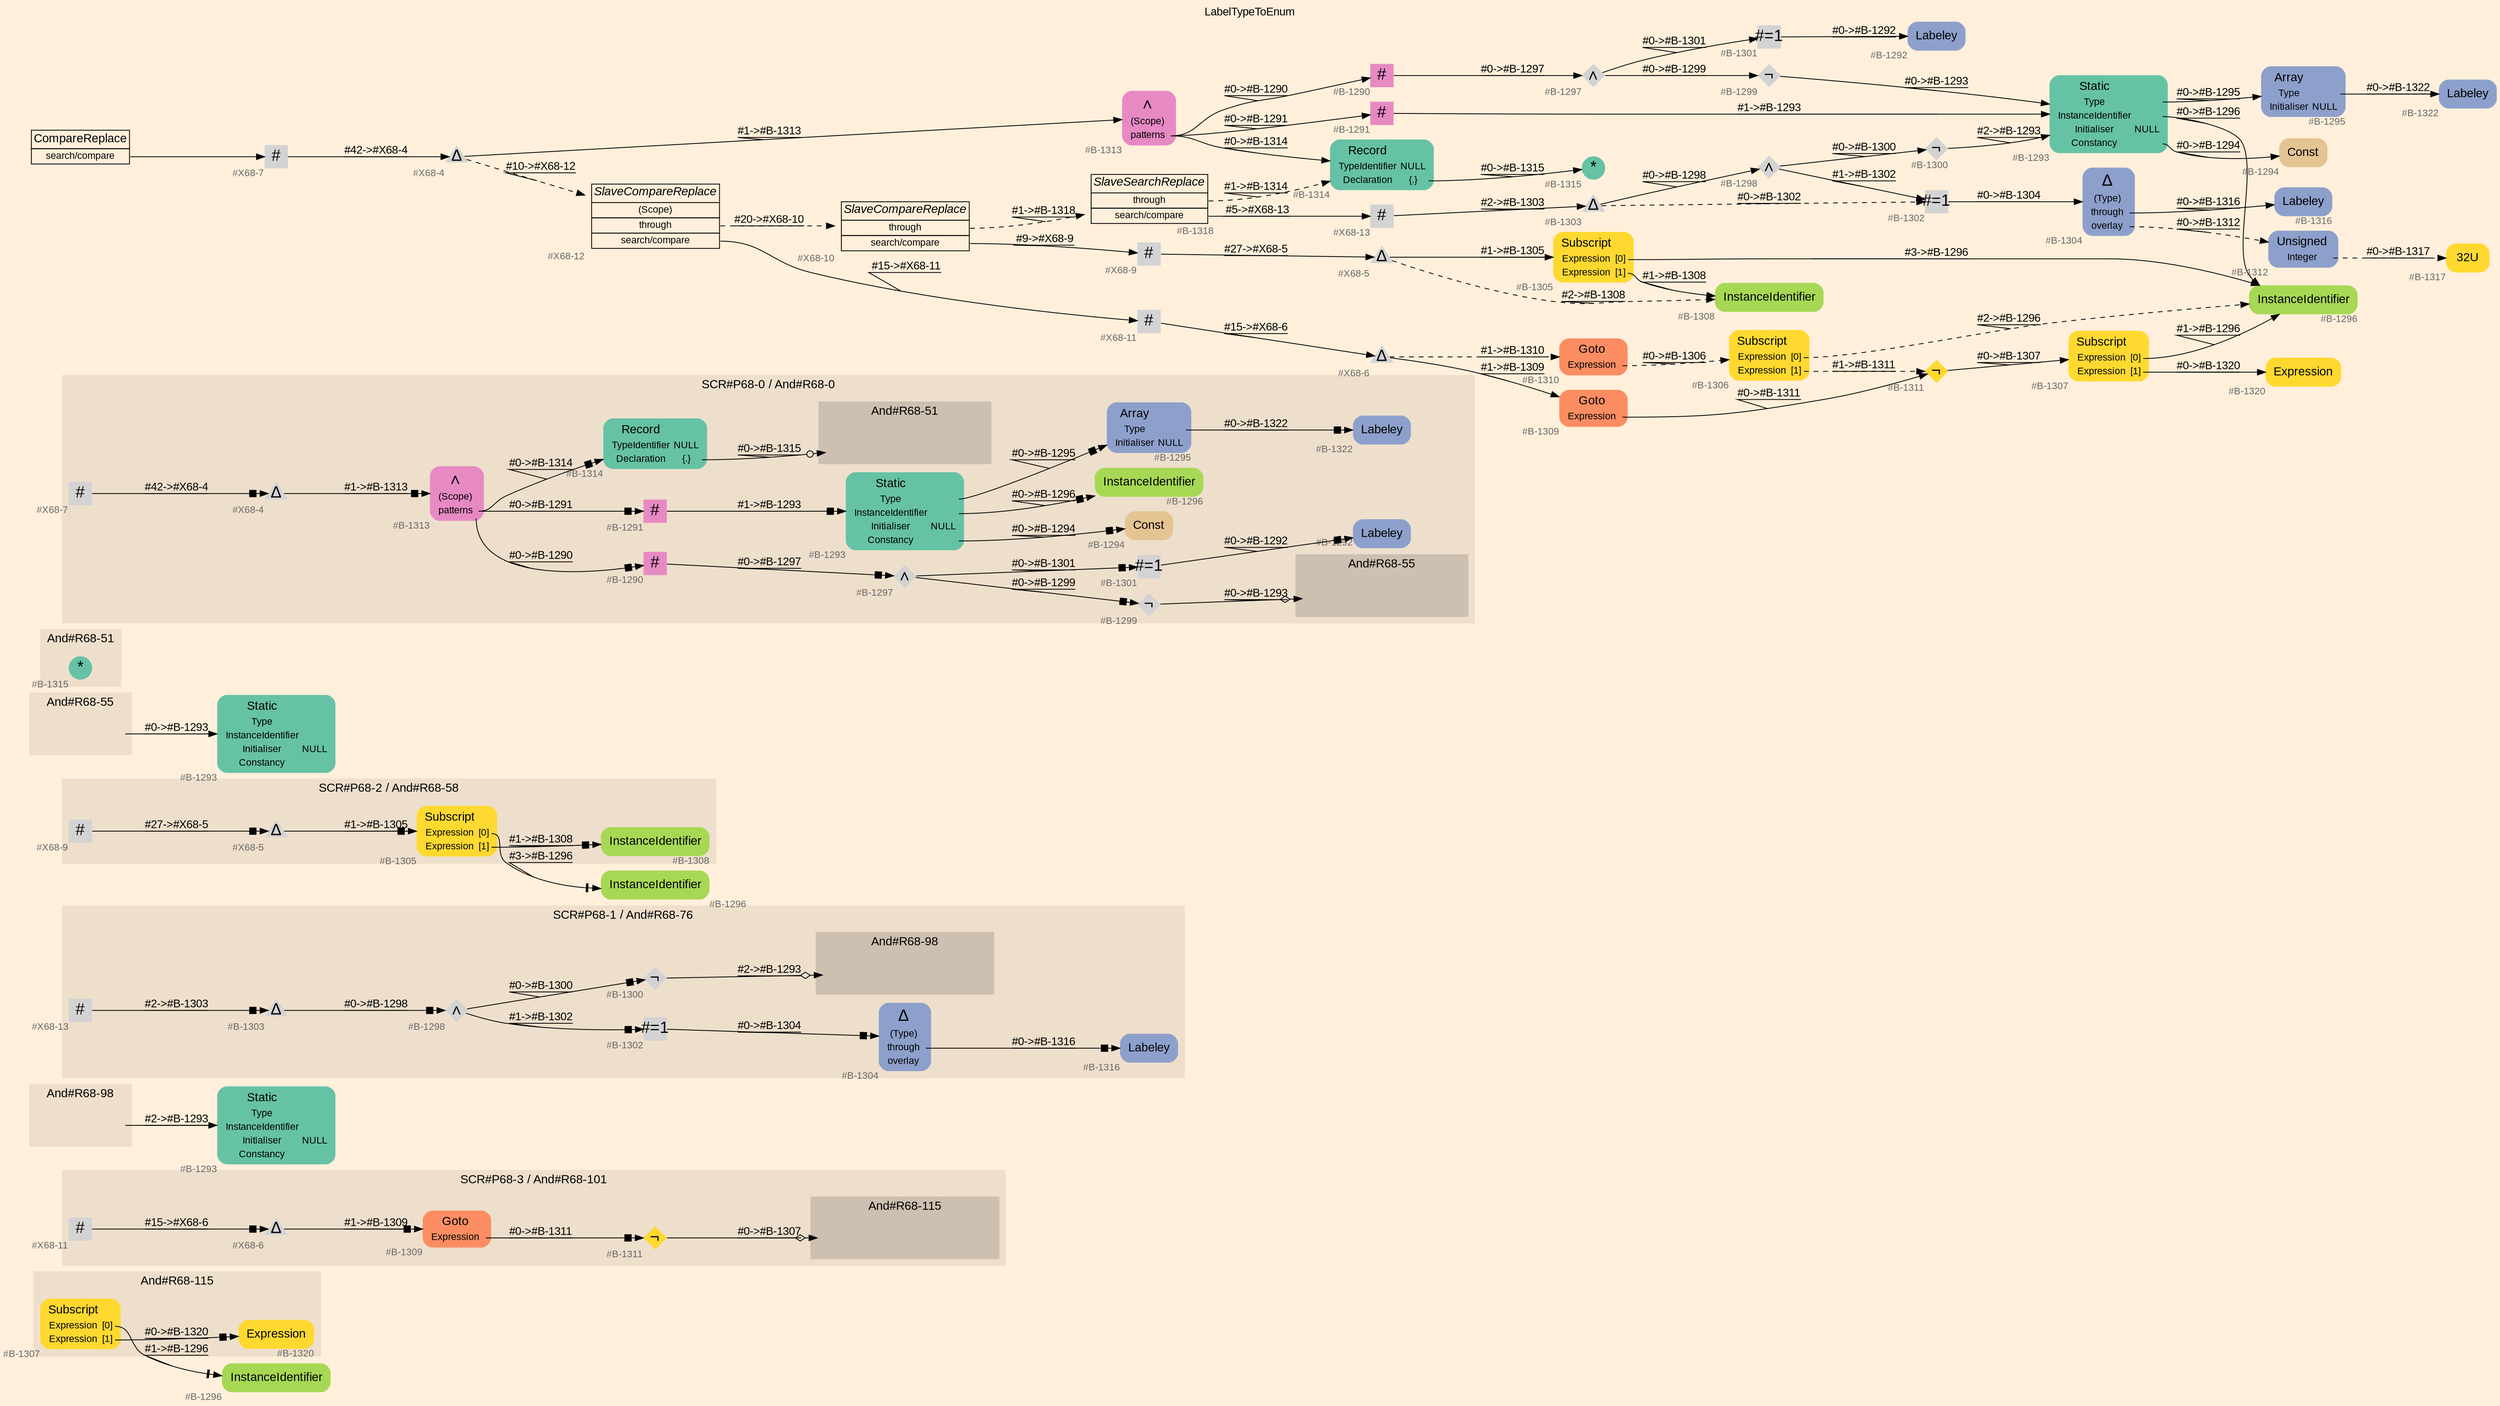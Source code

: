 digraph "LabelTypeToEnum" {
label = "LabelTypeToEnum"
labelloc = t
graph [
    rankdir = "LR"
    ranksep = 0.3
    bgcolor = antiquewhite1
    color = black
    fontcolor = black
    fontname = "Arial"
];
node [
    fontname = "Arial"
];
edge [
    fontname = "Arial"
];

// -------------------- figure And#R68-115 --------------------
// -------- region And#R68-115 ----------
subgraph "clusterAnd#R68-115" {
    label = "And#R68-115"
    style = "filled"
    color = antiquewhite2
    fontsize = "15"
    // -------- block And#R68-115/#B-1320 ----------
    "And#R68-115/#B-1320" [
        fillcolor = "/set28/6"
        xlabel = "#B-1320"
        fontsize = "12"
        fontcolor = grey40
        shape = "plaintext"
        label = <<TABLE BORDER="0" CELLBORDER="0" CELLSPACING="0">
         <TR><TD><FONT COLOR="black" POINT-SIZE="15">Expression</FONT></TD></TR>
        </TABLE>>
        style = "rounded,filled"
    ];
    
    // -------- block And#R68-115/#B-1307 ----------
    "And#R68-115/#B-1307" [
        fillcolor = "/set28/6"
        xlabel = "#B-1307"
        fontsize = "12"
        fontcolor = grey40
        shape = "plaintext"
        label = <<TABLE BORDER="0" CELLBORDER="0" CELLSPACING="0">
         <TR><TD><FONT COLOR="black" POINT-SIZE="15">Subscript</FONT></TD></TR>
         <TR><TD><FONT COLOR="black" POINT-SIZE="12">Expression</FONT></TD><TD PORT="port0"><FONT COLOR="black" POINT-SIZE="12">[0]</FONT></TD></TR>
         <TR><TD><FONT COLOR="black" POINT-SIZE="12">Expression</FONT></TD><TD PORT="port1"><FONT COLOR="black" POINT-SIZE="12">[1]</FONT></TD></TR>
        </TABLE>>
        style = "rounded,filled"
    ];
    
}

// -------- block And#R68-115/#B-1296 ----------
"And#R68-115/#B-1296" [
    fillcolor = "/set28/5"
    xlabel = "#B-1296"
    fontsize = "12"
    fontcolor = grey40
    shape = "plaintext"
    label = <<TABLE BORDER="0" CELLBORDER="0" CELLSPACING="0">
     <TR><TD><FONT COLOR="black" POINT-SIZE="15">InstanceIdentifier</FONT></TD></TR>
    </TABLE>>
    style = "rounded,filled"
];

"And#R68-115/#B-1307":port0 -> "And#R68-115/#B-1296" [
    arrowhead="normalnonetee"
    label = "#1-&gt;#B-1296"
    decorate = true
    color = black
    fontcolor = black
];

"And#R68-115/#B-1307":port1 -> "And#R68-115/#B-1320" [
    arrowhead="normalnonebox"
    label = "#0-&gt;#B-1320"
    decorate = true
    color = black
    fontcolor = black
];


// -------------------- figure And#R68-101 --------------------
// -------- region And#R68-101 ----------
subgraph "clusterAnd#R68-101" {
    label = "SCR#P68-3 / And#R68-101"
    style = "filled"
    color = antiquewhite2
    fontsize = "15"
    // -------- block And#R68-101/#B-1311 ----------
    "And#R68-101/#B-1311" [
        fillcolor = "/set28/6"
        xlabel = "#B-1311"
        fontsize = "12"
        fontcolor = grey40
        shape = "diamond"
        label = <<FONT COLOR="black" POINT-SIZE="20">¬</FONT>>
        style = "filled"
        penwidth = 0.0
        fixedsize = true
        width = 0.4
        height = 0.4
    ];
    
    // -------- block And#R68-101/#B-1309 ----------
    "And#R68-101/#B-1309" [
        fillcolor = "/set28/2"
        xlabel = "#B-1309"
        fontsize = "12"
        fontcolor = grey40
        shape = "plaintext"
        label = <<TABLE BORDER="0" CELLBORDER="0" CELLSPACING="0">
         <TR><TD><FONT COLOR="black" POINT-SIZE="15">Goto</FONT></TD></TR>
         <TR><TD><FONT COLOR="black" POINT-SIZE="12">Expression</FONT></TD><TD PORT="port0"></TD></TR>
        </TABLE>>
        style = "rounded,filled"
    ];
    
    // -------- block And#R68-101/#X68-6 ----------
    "And#R68-101/#X68-6" [
        xlabel = "#X68-6"
        fontsize = "12"
        fontcolor = grey40
        shape = "triangle"
        label = <<FONT COLOR="black" POINT-SIZE="20">Δ</FONT>>
        style = "filled"
        penwidth = 0.0
        fixedsize = true
        width = 0.4
        height = 0.4
    ];
    
    // -------- block And#R68-101/#X68-11 ----------
    "And#R68-101/#X68-11" [
        xlabel = "#X68-11"
        fontsize = "12"
        fontcolor = grey40
        shape = "square"
        label = <<FONT COLOR="black" POINT-SIZE="20">#</FONT>>
        style = "filled"
        penwidth = 0.0
        fixedsize = true
        width = 0.4
        height = 0.4
    ];
    
    // -------- region And#R68-101/And#R68-115 ----------
    subgraph "clusterAnd#R68-101/And#R68-115" {
        label = "And#R68-115"
        style = "filled"
        color = antiquewhite3
        fontsize = "15"
        // -------- block And#R68-101/And#R68-115/#B-1307 ----------
        "And#R68-101/And#R68-115/#B-1307" [
            fillcolor = "/set28/6"
            xlabel = "#B-1307"
            fontsize = "12"
            fontcolor = grey40
            shape = "none"
            style = "invisible"
        ];
        
    }
    
}

"And#R68-101/#B-1311" -> "And#R68-101/And#R68-115/#B-1307" [
    arrowhead="normalnoneodiamond"
    label = "#0-&gt;#B-1307"
    decorate = true
    color = black
    fontcolor = black
];

"And#R68-101/#B-1309":port0 -> "And#R68-101/#B-1311" [
    arrowhead="normalnonebox"
    label = "#0-&gt;#B-1311"
    decorate = true
    color = black
    fontcolor = black
];

"And#R68-101/#X68-6" -> "And#R68-101/#B-1309" [
    arrowhead="normalnonebox"
    label = "#1-&gt;#B-1309"
    decorate = true
    color = black
    fontcolor = black
];

"And#R68-101/#X68-11" -> "And#R68-101/#X68-6" [
    arrowhead="normalnonebox"
    label = "#15-&gt;#X68-6"
    decorate = true
    color = black
    fontcolor = black
];


// -------------------- figure And#R68-98 --------------------
// -------- region And#R68-98 ----------
subgraph "clusterAnd#R68-98" {
    label = "And#R68-98"
    style = "filled"
    color = antiquewhite2
    fontsize = "15"
    // -------- block And#R68-98/IRIP ----------
    "And#R68-98/IRIP" [
        fontsize = "12"
        fontcolor = grey40
        shape = "none"
        style = "invisible"
    ];
    
}

// -------- block And#R68-98/#B-1293 ----------
"And#R68-98/#B-1293" [
    fillcolor = "/set28/1"
    xlabel = "#B-1293"
    fontsize = "12"
    fontcolor = grey40
    shape = "plaintext"
    label = <<TABLE BORDER="0" CELLBORDER="0" CELLSPACING="0">
     <TR><TD><FONT COLOR="black" POINT-SIZE="15">Static</FONT></TD></TR>
     <TR><TD><FONT COLOR="black" POINT-SIZE="12">Type</FONT></TD><TD PORT="port0"></TD></TR>
     <TR><TD><FONT COLOR="black" POINT-SIZE="12">InstanceIdentifier</FONT></TD><TD PORT="port1"></TD></TR>
     <TR><TD><FONT COLOR="black" POINT-SIZE="12">Initialiser</FONT></TD><TD PORT="port2"><FONT COLOR="black" POINT-SIZE="12">NULL</FONT></TD></TR>
     <TR><TD><FONT COLOR="black" POINT-SIZE="12">Constancy</FONT></TD><TD PORT="port3"></TD></TR>
    </TABLE>>
    style = "rounded,filled"
];

"And#R68-98/IRIP" -> "And#R68-98/#B-1293" [
    label = "#2-&gt;#B-1293"
    decorate = true
    color = black
    fontcolor = black
];


// -------------------- figure And#R68-76 --------------------
// -------- region And#R68-76 ----------
subgraph "clusterAnd#R68-76" {
    label = "SCR#P68-1 / And#R68-76"
    style = "filled"
    color = antiquewhite2
    fontsize = "15"
    // -------- block And#R68-76/#B-1302 ----------
    "And#R68-76/#B-1302" [
        xlabel = "#B-1302"
        fontsize = "12"
        fontcolor = grey40
        shape = "square"
        label = <<FONT COLOR="black" POINT-SIZE="20">#=1</FONT>>
        style = "filled"
        penwidth = 0.0
        fixedsize = true
        width = 0.4
        height = 0.4
    ];
    
    // -------- block And#R68-76/#B-1300 ----------
    "And#R68-76/#B-1300" [
        xlabel = "#B-1300"
        fontsize = "12"
        fontcolor = grey40
        shape = "diamond"
        label = <<FONT COLOR="black" POINT-SIZE="20">¬</FONT>>
        style = "filled"
        penwidth = 0.0
        fixedsize = true
        width = 0.4
        height = 0.4
    ];
    
    // -------- block And#R68-76/#B-1298 ----------
    "And#R68-76/#B-1298" [
        xlabel = "#B-1298"
        fontsize = "12"
        fontcolor = grey40
        shape = "diamond"
        label = <<FONT COLOR="black" POINT-SIZE="20">∧</FONT>>
        style = "filled"
        penwidth = 0.0
        fixedsize = true
        width = 0.4
        height = 0.4
    ];
    
    // -------- block And#R68-76/#B-1303 ----------
    "And#R68-76/#B-1303" [
        xlabel = "#B-1303"
        fontsize = "12"
        fontcolor = grey40
        shape = "triangle"
        label = <<FONT COLOR="black" POINT-SIZE="20">Δ</FONT>>
        style = "filled"
        penwidth = 0.0
        fixedsize = true
        width = 0.4
        height = 0.4
    ];
    
    // -------- block And#R68-76/#B-1304 ----------
    "And#R68-76/#B-1304" [
        fillcolor = "/set28/3"
        xlabel = "#B-1304"
        fontsize = "12"
        fontcolor = grey40
        shape = "plaintext"
        label = <<TABLE BORDER="0" CELLBORDER="0" CELLSPACING="0">
         <TR><TD><FONT COLOR="black" POINT-SIZE="20">Δ</FONT></TD></TR>
         <TR><TD><FONT COLOR="black" POINT-SIZE="12">(Type)</FONT></TD><TD PORT="port0"></TD></TR>
         <TR><TD><FONT COLOR="black" POINT-SIZE="12">through</FONT></TD><TD PORT="port1"></TD></TR>
         <TR><TD><FONT COLOR="black" POINT-SIZE="12">overlay</FONT></TD><TD PORT="port2"></TD></TR>
        </TABLE>>
        style = "rounded,filled"
    ];
    
    // -------- block And#R68-76/#B-1316 ----------
    "And#R68-76/#B-1316" [
        fillcolor = "/set28/3"
        xlabel = "#B-1316"
        fontsize = "12"
        fontcolor = grey40
        shape = "plaintext"
        label = <<TABLE BORDER="0" CELLBORDER="0" CELLSPACING="0">
         <TR><TD><FONT COLOR="black" POINT-SIZE="15">Labeley</FONT></TD></TR>
        </TABLE>>
        style = "rounded,filled"
    ];
    
    // -------- block And#R68-76/#X68-13 ----------
    "And#R68-76/#X68-13" [
        xlabel = "#X68-13"
        fontsize = "12"
        fontcolor = grey40
        shape = "square"
        label = <<FONT COLOR="black" POINT-SIZE="20">#</FONT>>
        style = "filled"
        penwidth = 0.0
        fixedsize = true
        width = 0.4
        height = 0.4
    ];
    
    // -------- region And#R68-76/And#R68-98 ----------
    subgraph "clusterAnd#R68-76/And#R68-98" {
        label = "And#R68-98"
        style = "filled"
        color = antiquewhite3
        fontsize = "15"
        // -------- block And#R68-76/And#R68-98/#B-1293 ----------
        "And#R68-76/And#R68-98/#B-1293" [
            fillcolor = "/set28/1"
            xlabel = "#B-1293"
            fontsize = "12"
            fontcolor = grey40
            shape = "none"
            style = "invisible"
        ];
        
    }
    
}

"And#R68-76/#B-1302" -> "And#R68-76/#B-1304" [
    arrowhead="normalnonebox"
    label = "#0-&gt;#B-1304"
    decorate = true
    color = black
    fontcolor = black
];

"And#R68-76/#B-1300" -> "And#R68-76/And#R68-98/#B-1293" [
    arrowhead="normalnoneodiamond"
    label = "#2-&gt;#B-1293"
    decorate = true
    color = black
    fontcolor = black
];

"And#R68-76/#B-1298" -> "And#R68-76/#B-1302" [
    arrowhead="normalnonebox"
    label = "#1-&gt;#B-1302"
    decorate = true
    color = black
    fontcolor = black
];

"And#R68-76/#B-1298" -> "And#R68-76/#B-1300" [
    arrowhead="normalnonebox"
    label = "#0-&gt;#B-1300"
    decorate = true
    color = black
    fontcolor = black
];

"And#R68-76/#B-1303" -> "And#R68-76/#B-1298" [
    arrowhead="normalnonebox"
    label = "#0-&gt;#B-1298"
    decorate = true
    color = black
    fontcolor = black
];

"And#R68-76/#B-1304":port1 -> "And#R68-76/#B-1316" [
    arrowhead="normalnonebox"
    label = "#0-&gt;#B-1316"
    decorate = true
    color = black
    fontcolor = black
];

"And#R68-76/#X68-13" -> "And#R68-76/#B-1303" [
    arrowhead="normalnonebox"
    label = "#2-&gt;#B-1303"
    decorate = true
    color = black
    fontcolor = black
];


// -------------------- figure And#R68-58 --------------------
// -------- region And#R68-58 ----------
subgraph "clusterAnd#R68-58" {
    label = "SCR#P68-2 / And#R68-58"
    style = "filled"
    color = antiquewhite2
    fontsize = "15"
    // -------- block And#R68-58/#B-1308 ----------
    "And#R68-58/#B-1308" [
        fillcolor = "/set28/5"
        xlabel = "#B-1308"
        fontsize = "12"
        fontcolor = grey40
        shape = "plaintext"
        label = <<TABLE BORDER="0" CELLBORDER="0" CELLSPACING="0">
         <TR><TD><FONT COLOR="black" POINT-SIZE="15">InstanceIdentifier</FONT></TD></TR>
        </TABLE>>
        style = "rounded,filled"
    ];
    
    // -------- block And#R68-58/#B-1305 ----------
    "And#R68-58/#B-1305" [
        fillcolor = "/set28/6"
        xlabel = "#B-1305"
        fontsize = "12"
        fontcolor = grey40
        shape = "plaintext"
        label = <<TABLE BORDER="0" CELLBORDER="0" CELLSPACING="0">
         <TR><TD><FONT COLOR="black" POINT-SIZE="15">Subscript</FONT></TD></TR>
         <TR><TD><FONT COLOR="black" POINT-SIZE="12">Expression</FONT></TD><TD PORT="port0"><FONT COLOR="black" POINT-SIZE="12">[0]</FONT></TD></TR>
         <TR><TD><FONT COLOR="black" POINT-SIZE="12">Expression</FONT></TD><TD PORT="port1"><FONT COLOR="black" POINT-SIZE="12">[1]</FONT></TD></TR>
        </TABLE>>
        style = "rounded,filled"
    ];
    
    // -------- block And#R68-58/#X68-5 ----------
    "And#R68-58/#X68-5" [
        xlabel = "#X68-5"
        fontsize = "12"
        fontcolor = grey40
        shape = "triangle"
        label = <<FONT COLOR="black" POINT-SIZE="20">Δ</FONT>>
        style = "filled"
        penwidth = 0.0
        fixedsize = true
        width = 0.4
        height = 0.4
    ];
    
    // -------- block And#R68-58/#X68-9 ----------
    "And#R68-58/#X68-9" [
        xlabel = "#X68-9"
        fontsize = "12"
        fontcolor = grey40
        shape = "square"
        label = <<FONT COLOR="black" POINT-SIZE="20">#</FONT>>
        style = "filled"
        penwidth = 0.0
        fixedsize = true
        width = 0.4
        height = 0.4
    ];
    
}

// -------- block And#R68-58/#B-1296 ----------
"And#R68-58/#B-1296" [
    fillcolor = "/set28/5"
    xlabel = "#B-1296"
    fontsize = "12"
    fontcolor = grey40
    shape = "plaintext"
    label = <<TABLE BORDER="0" CELLBORDER="0" CELLSPACING="0">
     <TR><TD><FONT COLOR="black" POINT-SIZE="15">InstanceIdentifier</FONT></TD></TR>
    </TABLE>>
    style = "rounded,filled"
];

"And#R68-58/#B-1305":port0 -> "And#R68-58/#B-1296" [
    arrowhead="normalnonetee"
    label = "#3-&gt;#B-1296"
    decorate = true
    color = black
    fontcolor = black
];

"And#R68-58/#B-1305":port1 -> "And#R68-58/#B-1308" [
    arrowhead="normalnonebox"
    label = "#1-&gt;#B-1308"
    decorate = true
    color = black
    fontcolor = black
];

"And#R68-58/#X68-5" -> "And#R68-58/#B-1305" [
    arrowhead="normalnonebox"
    label = "#1-&gt;#B-1305"
    decorate = true
    color = black
    fontcolor = black
];

"And#R68-58/#X68-9" -> "And#R68-58/#X68-5" [
    arrowhead="normalnonebox"
    label = "#27-&gt;#X68-5"
    decorate = true
    color = black
    fontcolor = black
];


// -------------------- figure And#R68-55 --------------------
// -------- region And#R68-55 ----------
subgraph "clusterAnd#R68-55" {
    label = "And#R68-55"
    style = "filled"
    color = antiquewhite2
    fontsize = "15"
    // -------- block And#R68-55/IRIP ----------
    "And#R68-55/IRIP" [
        fontsize = "12"
        fontcolor = grey40
        shape = "none"
        style = "invisible"
    ];
    
}

// -------- block And#R68-55/#B-1293 ----------
"And#R68-55/#B-1293" [
    fillcolor = "/set28/1"
    xlabel = "#B-1293"
    fontsize = "12"
    fontcolor = grey40
    shape = "plaintext"
    label = <<TABLE BORDER="0" CELLBORDER="0" CELLSPACING="0">
     <TR><TD><FONT COLOR="black" POINT-SIZE="15">Static</FONT></TD></TR>
     <TR><TD><FONT COLOR="black" POINT-SIZE="12">Type</FONT></TD><TD PORT="port0"></TD></TR>
     <TR><TD><FONT COLOR="black" POINT-SIZE="12">InstanceIdentifier</FONT></TD><TD PORT="port1"></TD></TR>
     <TR><TD><FONT COLOR="black" POINT-SIZE="12">Initialiser</FONT></TD><TD PORT="port2"><FONT COLOR="black" POINT-SIZE="12">NULL</FONT></TD></TR>
     <TR><TD><FONT COLOR="black" POINT-SIZE="12">Constancy</FONT></TD><TD PORT="port3"></TD></TR>
    </TABLE>>
    style = "rounded,filled"
];

"And#R68-55/IRIP" -> "And#R68-55/#B-1293" [
    label = "#0-&gt;#B-1293"
    decorate = true
    color = black
    fontcolor = black
];


// -------------------- figure And#R68-51 --------------------
// -------- region And#R68-51 ----------
subgraph "clusterAnd#R68-51" {
    label = "And#R68-51"
    style = "filled"
    color = antiquewhite2
    fontsize = "15"
    // -------- block And#R68-51/#B-1315 ----------
    "And#R68-51/#B-1315" [
        fillcolor = "/set28/1"
        xlabel = "#B-1315"
        fontsize = "12"
        fontcolor = grey40
        shape = "circle"
        label = <<FONT COLOR="black" POINT-SIZE="20">*</FONT>>
        style = "filled"
        penwidth = 0.0
        fixedsize = true
        width = 0.4
        height = 0.4
    ];
    
}


// -------------------- figure And#R68-0 --------------------
// -------- region And#R68-0 ----------
subgraph "clusterAnd#R68-0" {
    label = "SCR#P68-0 / And#R68-0"
    style = "filled"
    color = antiquewhite2
    fontsize = "15"
    // -------- block And#R68-0/#B-1296 ----------
    "And#R68-0/#B-1296" [
        fillcolor = "/set28/5"
        xlabel = "#B-1296"
        fontsize = "12"
        fontcolor = grey40
        shape = "plaintext"
        label = <<TABLE BORDER="0" CELLBORDER="0" CELLSPACING="0">
         <TR><TD><FONT COLOR="black" POINT-SIZE="15">InstanceIdentifier</FONT></TD></TR>
        </TABLE>>
        style = "rounded,filled"
    ];
    
    // -------- block And#R68-0/#B-1301 ----------
    "And#R68-0/#B-1301" [
        xlabel = "#B-1301"
        fontsize = "12"
        fontcolor = grey40
        shape = "square"
        label = <<FONT COLOR="black" POINT-SIZE="20">#=1</FONT>>
        style = "filled"
        penwidth = 0.0
        fixedsize = true
        width = 0.4
        height = 0.4
    ];
    
    // -------- block And#R68-0/#B-1299 ----------
    "And#R68-0/#B-1299" [
        xlabel = "#B-1299"
        fontsize = "12"
        fontcolor = grey40
        shape = "diamond"
        label = <<FONT COLOR="black" POINT-SIZE="20">¬</FONT>>
        style = "filled"
        penwidth = 0.0
        fixedsize = true
        width = 0.4
        height = 0.4
    ];
    
    // -------- block And#R68-0/#B-1295 ----------
    "And#R68-0/#B-1295" [
        fillcolor = "/set28/3"
        xlabel = "#B-1295"
        fontsize = "12"
        fontcolor = grey40
        shape = "plaintext"
        label = <<TABLE BORDER="0" CELLBORDER="0" CELLSPACING="0">
         <TR><TD><FONT COLOR="black" POINT-SIZE="15">Array</FONT></TD></TR>
         <TR><TD><FONT COLOR="black" POINT-SIZE="12">Type</FONT></TD><TD PORT="port0"></TD></TR>
         <TR><TD><FONT COLOR="black" POINT-SIZE="12">Initialiser</FONT></TD><TD PORT="port1"><FONT COLOR="black" POINT-SIZE="12">NULL</FONT></TD></TR>
        </TABLE>>
        style = "rounded,filled"
    ];
    
    // -------- block And#R68-0/#B-1290 ----------
    "And#R68-0/#B-1290" [
        fillcolor = "/set28/4"
        xlabel = "#B-1290"
        fontsize = "12"
        fontcolor = grey40
        shape = "square"
        label = <<FONT COLOR="black" POINT-SIZE="20">#</FONT>>
        style = "filled"
        penwidth = 0.0
        fixedsize = true
        width = 0.4
        height = 0.4
    ];
    
    // -------- block And#R68-0/#B-1297 ----------
    "And#R68-0/#B-1297" [
        xlabel = "#B-1297"
        fontsize = "12"
        fontcolor = grey40
        shape = "diamond"
        label = <<FONT COLOR="black" POINT-SIZE="20">∧</FONT>>
        style = "filled"
        penwidth = 0.0
        fixedsize = true
        width = 0.4
        height = 0.4
    ];
    
    // -------- block And#R68-0/#B-1291 ----------
    "And#R68-0/#B-1291" [
        fillcolor = "/set28/4"
        xlabel = "#B-1291"
        fontsize = "12"
        fontcolor = grey40
        shape = "square"
        label = <<FONT COLOR="black" POINT-SIZE="20">#</FONT>>
        style = "filled"
        penwidth = 0.0
        fixedsize = true
        width = 0.4
        height = 0.4
    ];
    
    // -------- block And#R68-0/#B-1292 ----------
    "And#R68-0/#B-1292" [
        fillcolor = "/set28/3"
        xlabel = "#B-1292"
        fontsize = "12"
        fontcolor = grey40
        shape = "plaintext"
        label = <<TABLE BORDER="0" CELLBORDER="0" CELLSPACING="0">
         <TR><TD><FONT COLOR="black" POINT-SIZE="15">Labeley</FONT></TD></TR>
        </TABLE>>
        style = "rounded,filled"
    ];
    
    // -------- block And#R68-0/#B-1293 ----------
    "And#R68-0/#B-1293" [
        fillcolor = "/set28/1"
        xlabel = "#B-1293"
        fontsize = "12"
        fontcolor = grey40
        shape = "plaintext"
        label = <<TABLE BORDER="0" CELLBORDER="0" CELLSPACING="0">
         <TR><TD><FONT COLOR="black" POINT-SIZE="15">Static</FONT></TD></TR>
         <TR><TD><FONT COLOR="black" POINT-SIZE="12">Type</FONT></TD><TD PORT="port0"></TD></TR>
         <TR><TD><FONT COLOR="black" POINT-SIZE="12">InstanceIdentifier</FONT></TD><TD PORT="port1"></TD></TR>
         <TR><TD><FONT COLOR="black" POINT-SIZE="12">Initialiser</FONT></TD><TD PORT="port2"><FONT COLOR="black" POINT-SIZE="12">NULL</FONT></TD></TR>
         <TR><TD><FONT COLOR="black" POINT-SIZE="12">Constancy</FONT></TD><TD PORT="port3"></TD></TR>
        </TABLE>>
        style = "rounded,filled"
    ];
    
    // -------- block And#R68-0/#B-1294 ----------
    "And#R68-0/#B-1294" [
        fillcolor = "/set28/7"
        xlabel = "#B-1294"
        fontsize = "12"
        fontcolor = grey40
        shape = "plaintext"
        label = <<TABLE BORDER="0" CELLBORDER="0" CELLSPACING="0">
         <TR><TD><FONT COLOR="black" POINT-SIZE="15">Const</FONT></TD></TR>
        </TABLE>>
        style = "rounded,filled"
    ];
    
    // -------- block And#R68-0/#B-1313 ----------
    "And#R68-0/#B-1313" [
        fillcolor = "/set28/4"
        xlabel = "#B-1313"
        fontsize = "12"
        fontcolor = grey40
        shape = "plaintext"
        label = <<TABLE BORDER="0" CELLBORDER="0" CELLSPACING="0">
         <TR><TD><FONT COLOR="black" POINT-SIZE="20">∧</FONT></TD></TR>
         <TR><TD><FONT COLOR="black" POINT-SIZE="12">(Scope)</FONT></TD><TD PORT="port0"></TD></TR>
         <TR><TD><FONT COLOR="black" POINT-SIZE="12">patterns</FONT></TD><TD PORT="port1"></TD></TR>
        </TABLE>>
        style = "rounded,filled"
    ];
    
    // -------- block And#R68-0/#B-1314 ----------
    "And#R68-0/#B-1314" [
        fillcolor = "/set28/1"
        xlabel = "#B-1314"
        fontsize = "12"
        fontcolor = grey40
        shape = "plaintext"
        label = <<TABLE BORDER="0" CELLBORDER="0" CELLSPACING="0">
         <TR><TD><FONT COLOR="black" POINT-SIZE="15">Record</FONT></TD></TR>
         <TR><TD><FONT COLOR="black" POINT-SIZE="12">TypeIdentifier</FONT></TD><TD PORT="port0"><FONT COLOR="black" POINT-SIZE="12">NULL</FONT></TD></TR>
         <TR><TD><FONT COLOR="black" POINT-SIZE="12">Declaration</FONT></TD><TD PORT="port1"><FONT COLOR="black" POINT-SIZE="12">{.}</FONT></TD></TR>
        </TABLE>>
        style = "rounded,filled"
    ];
    
    // -------- block And#R68-0/#B-1322 ----------
    "And#R68-0/#B-1322" [
        fillcolor = "/set28/3"
        xlabel = "#B-1322"
        fontsize = "12"
        fontcolor = grey40
        shape = "plaintext"
        label = <<TABLE BORDER="0" CELLBORDER="0" CELLSPACING="0">
         <TR><TD><FONT COLOR="black" POINT-SIZE="15">Labeley</FONT></TD></TR>
        </TABLE>>
        style = "rounded,filled"
    ];
    
    // -------- block And#R68-0/#X68-4 ----------
    "And#R68-0/#X68-4" [
        xlabel = "#X68-4"
        fontsize = "12"
        fontcolor = grey40
        shape = "triangle"
        label = <<FONT COLOR="black" POINT-SIZE="20">Δ</FONT>>
        style = "filled"
        penwidth = 0.0
        fixedsize = true
        width = 0.4
        height = 0.4
    ];
    
    // -------- block And#R68-0/#X68-7 ----------
    "And#R68-0/#X68-7" [
        xlabel = "#X68-7"
        fontsize = "12"
        fontcolor = grey40
        shape = "square"
        label = <<FONT COLOR="black" POINT-SIZE="20">#</FONT>>
        style = "filled"
        penwidth = 0.0
        fixedsize = true
        width = 0.4
        height = 0.4
    ];
    
    // -------- region And#R68-0/And#R68-51 ----------
    subgraph "clusterAnd#R68-0/And#R68-51" {
        label = "And#R68-51"
        style = "filled"
        color = antiquewhite3
        fontsize = "15"
        // -------- block And#R68-0/And#R68-51/#B-1315 ----------
        "And#R68-0/And#R68-51/#B-1315" [
            fillcolor = "/set28/1"
            xlabel = "#B-1315"
            fontsize = "12"
            fontcolor = grey40
            shape = "none"
            style = "invisible"
        ];
        
    }
    
    // -------- region And#R68-0/And#R68-55 ----------
    subgraph "clusterAnd#R68-0/And#R68-55" {
        label = "And#R68-55"
        style = "filled"
        color = antiquewhite3
        fontsize = "15"
        // -------- block And#R68-0/And#R68-55/#B-1293 ----------
        "And#R68-0/And#R68-55/#B-1293" [
            fillcolor = "/set28/1"
            xlabel = "#B-1293"
            fontsize = "12"
            fontcolor = grey40
            shape = "none"
            style = "invisible"
        ];
        
    }
    
}

"And#R68-0/#B-1301" -> "And#R68-0/#B-1292" [
    arrowhead="normalnonebox"
    label = "#0-&gt;#B-1292"
    decorate = true
    color = black
    fontcolor = black
];

"And#R68-0/#B-1299" -> "And#R68-0/And#R68-55/#B-1293" [
    arrowhead="normalnoneodiamond"
    label = "#0-&gt;#B-1293"
    decorate = true
    color = black
    fontcolor = black
];

"And#R68-0/#B-1295":port0 -> "And#R68-0/#B-1322" [
    arrowhead="normalnonebox"
    label = "#0-&gt;#B-1322"
    decorate = true
    color = black
    fontcolor = black
];

"And#R68-0/#B-1290" -> "And#R68-0/#B-1297" [
    arrowhead="normalnonebox"
    label = "#0-&gt;#B-1297"
    decorate = true
    color = black
    fontcolor = black
];

"And#R68-0/#B-1297" -> "And#R68-0/#B-1301" [
    arrowhead="normalnonebox"
    label = "#0-&gt;#B-1301"
    decorate = true
    color = black
    fontcolor = black
];

"And#R68-0/#B-1297" -> "And#R68-0/#B-1299" [
    arrowhead="normalnonebox"
    label = "#0-&gt;#B-1299"
    decorate = true
    color = black
    fontcolor = black
];

"And#R68-0/#B-1291" -> "And#R68-0/#B-1293" [
    arrowhead="normalnonebox"
    label = "#1-&gt;#B-1293"
    decorate = true
    color = black
    fontcolor = black
];

"And#R68-0/#B-1293":port0 -> "And#R68-0/#B-1295" [
    arrowhead="normalnonebox"
    label = "#0-&gt;#B-1295"
    decorate = true
    color = black
    fontcolor = black
];

"And#R68-0/#B-1293":port1 -> "And#R68-0/#B-1296" [
    arrowhead="normalnonebox"
    label = "#0-&gt;#B-1296"
    decorate = true
    color = black
    fontcolor = black
];

"And#R68-0/#B-1293":port3 -> "And#R68-0/#B-1294" [
    arrowhead="normalnonebox"
    label = "#0-&gt;#B-1294"
    decorate = true
    color = black
    fontcolor = black
];

"And#R68-0/#B-1313":port1 -> "And#R68-0/#B-1314" [
    arrowhead="normalnonebox"
    label = "#0-&gt;#B-1314"
    decorate = true
    color = black
    fontcolor = black
];

"And#R68-0/#B-1313":port1 -> "And#R68-0/#B-1290" [
    arrowhead="normalnonebox"
    label = "#0-&gt;#B-1290"
    decorate = true
    color = black
    fontcolor = black
];

"And#R68-0/#B-1313":port1 -> "And#R68-0/#B-1291" [
    arrowhead="normalnonebox"
    label = "#0-&gt;#B-1291"
    decorate = true
    color = black
    fontcolor = black
];

"And#R68-0/#B-1314":port1 -> "And#R68-0/And#R68-51/#B-1315" [
    arrowhead="normalnoneodot"
    label = "#0-&gt;#B-1315"
    decorate = true
    color = black
    fontcolor = black
];

"And#R68-0/#X68-4" -> "And#R68-0/#B-1313" [
    arrowhead="normalnonebox"
    label = "#1-&gt;#B-1313"
    decorate = true
    color = black
    fontcolor = black
];

"And#R68-0/#X68-7" -> "And#R68-0/#X68-4" [
    arrowhead="normalnonebox"
    label = "#42-&gt;#X68-4"
    decorate = true
    color = black
    fontcolor = black
];


// -------------------- transformation figure --------------------
// -------- block CR#X68-8 ----------
"CR#X68-8" [
    fillcolor = antiquewhite1
    fontsize = "12"
    fontcolor = grey40
    shape = "plaintext"
    label = <<TABLE BORDER="0" CELLBORDER="1" CELLSPACING="0">
     <TR><TD><FONT COLOR="black" POINT-SIZE="15">CompareReplace</FONT></TD></TR>
     <TR><TD PORT="port0"><FONT COLOR="black" POINT-SIZE="12">search/compare</FONT></TD></TR>
    </TABLE>>
    style = "filled"
    color = black
];

// -------- block #X68-7 ----------
"#X68-7" [
    xlabel = "#X68-7"
    fontsize = "12"
    fontcolor = grey40
    shape = "square"
    label = <<FONT COLOR="black" POINT-SIZE="20">#</FONT>>
    style = "filled"
    penwidth = 0.0
    fixedsize = true
    width = 0.4
    height = 0.4
];

// -------- block #X68-4 ----------
"#X68-4" [
    xlabel = "#X68-4"
    fontsize = "12"
    fontcolor = grey40
    shape = "triangle"
    label = <<FONT COLOR="black" POINT-SIZE="20">Δ</FONT>>
    style = "filled"
    penwidth = 0.0
    fixedsize = true
    width = 0.4
    height = 0.4
];

// -------- block #B-1313 ----------
"#B-1313" [
    fillcolor = "/set28/4"
    xlabel = "#B-1313"
    fontsize = "12"
    fontcolor = grey40
    shape = "plaintext"
    label = <<TABLE BORDER="0" CELLBORDER="0" CELLSPACING="0">
     <TR><TD><FONT COLOR="black" POINT-SIZE="20">∧</FONT></TD></TR>
     <TR><TD><FONT COLOR="black" POINT-SIZE="12">(Scope)</FONT></TD><TD PORT="port0"></TD></TR>
     <TR><TD><FONT COLOR="black" POINT-SIZE="12">patterns</FONT></TD><TD PORT="port1"></TD></TR>
    </TABLE>>
    style = "rounded,filled"
];

// -------- block #B-1314 ----------
"#B-1314" [
    fillcolor = "/set28/1"
    xlabel = "#B-1314"
    fontsize = "12"
    fontcolor = grey40
    shape = "plaintext"
    label = <<TABLE BORDER="0" CELLBORDER="0" CELLSPACING="0">
     <TR><TD><FONT COLOR="black" POINT-SIZE="15">Record</FONT></TD></TR>
     <TR><TD><FONT COLOR="black" POINT-SIZE="12">TypeIdentifier</FONT></TD><TD PORT="port0"><FONT COLOR="black" POINT-SIZE="12">NULL</FONT></TD></TR>
     <TR><TD><FONT COLOR="black" POINT-SIZE="12">Declaration</FONT></TD><TD PORT="port1"><FONT COLOR="black" POINT-SIZE="12">{.}</FONT></TD></TR>
    </TABLE>>
    style = "rounded,filled"
];

// -------- block #B-1315 ----------
"#B-1315" [
    fillcolor = "/set28/1"
    xlabel = "#B-1315"
    fontsize = "12"
    fontcolor = grey40
    shape = "circle"
    label = <<FONT COLOR="black" POINT-SIZE="20">*</FONT>>
    style = "filled"
    penwidth = 0.0
    fixedsize = true
    width = 0.4
    height = 0.4
];

// -------- block #B-1290 ----------
"#B-1290" [
    fillcolor = "/set28/4"
    xlabel = "#B-1290"
    fontsize = "12"
    fontcolor = grey40
    shape = "square"
    label = <<FONT COLOR="black" POINT-SIZE="20">#</FONT>>
    style = "filled"
    penwidth = 0.0
    fixedsize = true
    width = 0.4
    height = 0.4
];

// -------- block #B-1297 ----------
"#B-1297" [
    xlabel = "#B-1297"
    fontsize = "12"
    fontcolor = grey40
    shape = "diamond"
    label = <<FONT COLOR="black" POINT-SIZE="20">∧</FONT>>
    style = "filled"
    penwidth = 0.0
    fixedsize = true
    width = 0.4
    height = 0.4
];

// -------- block #B-1301 ----------
"#B-1301" [
    xlabel = "#B-1301"
    fontsize = "12"
    fontcolor = grey40
    shape = "square"
    label = <<FONT COLOR="black" POINT-SIZE="20">#=1</FONT>>
    style = "filled"
    penwidth = 0.0
    fixedsize = true
    width = 0.4
    height = 0.4
];

// -------- block #B-1292 ----------
"#B-1292" [
    fillcolor = "/set28/3"
    xlabel = "#B-1292"
    fontsize = "12"
    fontcolor = grey40
    shape = "plaintext"
    label = <<TABLE BORDER="0" CELLBORDER="0" CELLSPACING="0">
     <TR><TD><FONT COLOR="black" POINT-SIZE="15">Labeley</FONT></TD></TR>
    </TABLE>>
    style = "rounded,filled"
];

// -------- block #B-1299 ----------
"#B-1299" [
    xlabel = "#B-1299"
    fontsize = "12"
    fontcolor = grey40
    shape = "diamond"
    label = <<FONT COLOR="black" POINT-SIZE="20">¬</FONT>>
    style = "filled"
    penwidth = 0.0
    fixedsize = true
    width = 0.4
    height = 0.4
];

// -------- block #B-1293 ----------
"#B-1293" [
    fillcolor = "/set28/1"
    xlabel = "#B-1293"
    fontsize = "12"
    fontcolor = grey40
    shape = "plaintext"
    label = <<TABLE BORDER="0" CELLBORDER="0" CELLSPACING="0">
     <TR><TD><FONT COLOR="black" POINT-SIZE="15">Static</FONT></TD></TR>
     <TR><TD><FONT COLOR="black" POINT-SIZE="12">Type</FONT></TD><TD PORT="port0"></TD></TR>
     <TR><TD><FONT COLOR="black" POINT-SIZE="12">InstanceIdentifier</FONT></TD><TD PORT="port1"></TD></TR>
     <TR><TD><FONT COLOR="black" POINT-SIZE="12">Initialiser</FONT></TD><TD PORT="port2"><FONT COLOR="black" POINT-SIZE="12">NULL</FONT></TD></TR>
     <TR><TD><FONT COLOR="black" POINT-SIZE="12">Constancy</FONT></TD><TD PORT="port3"></TD></TR>
    </TABLE>>
    style = "rounded,filled"
];

// -------- block #B-1295 ----------
"#B-1295" [
    fillcolor = "/set28/3"
    xlabel = "#B-1295"
    fontsize = "12"
    fontcolor = grey40
    shape = "plaintext"
    label = <<TABLE BORDER="0" CELLBORDER="0" CELLSPACING="0">
     <TR><TD><FONT COLOR="black" POINT-SIZE="15">Array</FONT></TD></TR>
     <TR><TD><FONT COLOR="black" POINT-SIZE="12">Type</FONT></TD><TD PORT="port0"></TD></TR>
     <TR><TD><FONT COLOR="black" POINT-SIZE="12">Initialiser</FONT></TD><TD PORT="port1"><FONT COLOR="black" POINT-SIZE="12">NULL</FONT></TD></TR>
    </TABLE>>
    style = "rounded,filled"
];

// -------- block #B-1322 ----------
"#B-1322" [
    fillcolor = "/set28/3"
    xlabel = "#B-1322"
    fontsize = "12"
    fontcolor = grey40
    shape = "plaintext"
    label = <<TABLE BORDER="0" CELLBORDER="0" CELLSPACING="0">
     <TR><TD><FONT COLOR="black" POINT-SIZE="15">Labeley</FONT></TD></TR>
    </TABLE>>
    style = "rounded,filled"
];

// -------- block #B-1296 ----------
"#B-1296" [
    fillcolor = "/set28/5"
    xlabel = "#B-1296"
    fontsize = "12"
    fontcolor = grey40
    shape = "plaintext"
    label = <<TABLE BORDER="0" CELLBORDER="0" CELLSPACING="0">
     <TR><TD><FONT COLOR="black" POINT-SIZE="15">InstanceIdentifier</FONT></TD></TR>
    </TABLE>>
    style = "rounded,filled"
];

// -------- block #B-1294 ----------
"#B-1294" [
    fillcolor = "/set28/7"
    xlabel = "#B-1294"
    fontsize = "12"
    fontcolor = grey40
    shape = "plaintext"
    label = <<TABLE BORDER="0" CELLBORDER="0" CELLSPACING="0">
     <TR><TD><FONT COLOR="black" POINT-SIZE="15">Const</FONT></TD></TR>
    </TABLE>>
    style = "rounded,filled"
];

// -------- block #B-1291 ----------
"#B-1291" [
    fillcolor = "/set28/4"
    xlabel = "#B-1291"
    fontsize = "12"
    fontcolor = grey40
    shape = "square"
    label = <<FONT COLOR="black" POINT-SIZE="20">#</FONT>>
    style = "filled"
    penwidth = 0.0
    fixedsize = true
    width = 0.4
    height = 0.4
];

// -------- block #X68-12 ----------
"#X68-12" [
    fillcolor = antiquewhite1
    xlabel = "#X68-12"
    fontsize = "12"
    fontcolor = grey40
    shape = "plaintext"
    label = <<TABLE BORDER="0" CELLBORDER="1" CELLSPACING="0">
     <TR><TD><FONT COLOR="black" POINT-SIZE="15"><I>SlaveCompareReplace</I></FONT></TD></TR>
     <TR><TD PORT="port0"><FONT COLOR="black" POINT-SIZE="12">(Scope)</FONT></TD></TR>
     <TR><TD PORT="port1"><FONT COLOR="black" POINT-SIZE="12">through</FONT></TD></TR>
     <TR><TD PORT="port2"><FONT COLOR="black" POINT-SIZE="12">search/compare</FONT></TD></TR>
    </TABLE>>
    style = "filled"
    color = black
];

// -------- block #X68-10 ----------
"#X68-10" [
    fillcolor = antiquewhite1
    xlabel = "#X68-10"
    fontsize = "12"
    fontcolor = grey40
    shape = "plaintext"
    label = <<TABLE BORDER="0" CELLBORDER="1" CELLSPACING="0">
     <TR><TD><FONT COLOR="black" POINT-SIZE="15"><I>SlaveCompareReplace</I></FONT></TD></TR>
     <TR><TD PORT="port0"><FONT COLOR="black" POINT-SIZE="12">through</FONT></TD></TR>
     <TR><TD PORT="port1"><FONT COLOR="black" POINT-SIZE="12">search/compare</FONT></TD></TR>
    </TABLE>>
    style = "filled"
    color = black
];

// -------- block #B-1318 ----------
"#B-1318" [
    fillcolor = antiquewhite1
    xlabel = "#B-1318"
    fontsize = "12"
    fontcolor = grey40
    shape = "plaintext"
    label = <<TABLE BORDER="0" CELLBORDER="1" CELLSPACING="0">
     <TR><TD><FONT COLOR="black" POINT-SIZE="15"><I>SlaveSearchReplace</I></FONT></TD></TR>
     <TR><TD PORT="port0"><FONT COLOR="black" POINT-SIZE="12">through</FONT></TD></TR>
     <TR><TD PORT="port1"><FONT COLOR="black" POINT-SIZE="12">search/compare</FONT></TD></TR>
    </TABLE>>
    style = "filled"
    color = black
];

// -------- block #X68-13 ----------
"#X68-13" [
    xlabel = "#X68-13"
    fontsize = "12"
    fontcolor = grey40
    shape = "square"
    label = <<FONT COLOR="black" POINT-SIZE="20">#</FONT>>
    style = "filled"
    penwidth = 0.0
    fixedsize = true
    width = 0.4
    height = 0.4
];

// -------- block #B-1303 ----------
"#B-1303" [
    xlabel = "#B-1303"
    fontsize = "12"
    fontcolor = grey40
    shape = "triangle"
    label = <<FONT COLOR="black" POINT-SIZE="20">Δ</FONT>>
    style = "filled"
    penwidth = 0.0
    fixedsize = true
    width = 0.4
    height = 0.4
];

// -------- block #B-1298 ----------
"#B-1298" [
    xlabel = "#B-1298"
    fontsize = "12"
    fontcolor = grey40
    shape = "diamond"
    label = <<FONT COLOR="black" POINT-SIZE="20">∧</FONT>>
    style = "filled"
    penwidth = 0.0
    fixedsize = true
    width = 0.4
    height = 0.4
];

// -------- block #B-1302 ----------
"#B-1302" [
    xlabel = "#B-1302"
    fontsize = "12"
    fontcolor = grey40
    shape = "square"
    label = <<FONT COLOR="black" POINT-SIZE="20">#=1</FONT>>
    style = "filled"
    penwidth = 0.0
    fixedsize = true
    width = 0.4
    height = 0.4
];

// -------- block #B-1304 ----------
"#B-1304" [
    fillcolor = "/set28/3"
    xlabel = "#B-1304"
    fontsize = "12"
    fontcolor = grey40
    shape = "plaintext"
    label = <<TABLE BORDER="0" CELLBORDER="0" CELLSPACING="0">
     <TR><TD><FONT COLOR="black" POINT-SIZE="20">Δ</FONT></TD></TR>
     <TR><TD><FONT COLOR="black" POINT-SIZE="12">(Type)</FONT></TD><TD PORT="port0"></TD></TR>
     <TR><TD><FONT COLOR="black" POINT-SIZE="12">through</FONT></TD><TD PORT="port1"></TD></TR>
     <TR><TD><FONT COLOR="black" POINT-SIZE="12">overlay</FONT></TD><TD PORT="port2"></TD></TR>
    </TABLE>>
    style = "rounded,filled"
];

// -------- block #B-1316 ----------
"#B-1316" [
    fillcolor = "/set28/3"
    xlabel = "#B-1316"
    fontsize = "12"
    fontcolor = grey40
    shape = "plaintext"
    label = <<TABLE BORDER="0" CELLBORDER="0" CELLSPACING="0">
     <TR><TD><FONT COLOR="black" POINT-SIZE="15">Labeley</FONT></TD></TR>
    </TABLE>>
    style = "rounded,filled"
];

// -------- block #B-1312 ----------
"#B-1312" [
    fillcolor = "/set28/3"
    xlabel = "#B-1312"
    fontsize = "12"
    fontcolor = grey40
    shape = "plaintext"
    label = <<TABLE BORDER="0" CELLBORDER="0" CELLSPACING="0">
     <TR><TD><FONT COLOR="black" POINT-SIZE="15">Unsigned</FONT></TD></TR>
     <TR><TD><FONT COLOR="black" POINT-SIZE="12">Integer</FONT></TD><TD PORT="port0"></TD></TR>
    </TABLE>>
    style = "rounded,filled"
];

// -------- block #B-1317 ----------
"#B-1317" [
    fillcolor = "/set28/6"
    xlabel = "#B-1317"
    fontsize = "12"
    fontcolor = grey40
    shape = "plaintext"
    label = <<TABLE BORDER="0" CELLBORDER="0" CELLSPACING="0">
     <TR><TD><FONT COLOR="black" POINT-SIZE="15">32U</FONT></TD></TR>
    </TABLE>>
    style = "rounded,filled"
];

// -------- block #B-1300 ----------
"#B-1300" [
    xlabel = "#B-1300"
    fontsize = "12"
    fontcolor = grey40
    shape = "diamond"
    label = <<FONT COLOR="black" POINT-SIZE="20">¬</FONT>>
    style = "filled"
    penwidth = 0.0
    fixedsize = true
    width = 0.4
    height = 0.4
];

// -------- block #X68-9 ----------
"#X68-9" [
    xlabel = "#X68-9"
    fontsize = "12"
    fontcolor = grey40
    shape = "square"
    label = <<FONT COLOR="black" POINT-SIZE="20">#</FONT>>
    style = "filled"
    penwidth = 0.0
    fixedsize = true
    width = 0.4
    height = 0.4
];

// -------- block #X68-5 ----------
"#X68-5" [
    xlabel = "#X68-5"
    fontsize = "12"
    fontcolor = grey40
    shape = "triangle"
    label = <<FONT COLOR="black" POINT-SIZE="20">Δ</FONT>>
    style = "filled"
    penwidth = 0.0
    fixedsize = true
    width = 0.4
    height = 0.4
];

// -------- block #B-1305 ----------
"#B-1305" [
    fillcolor = "/set28/6"
    xlabel = "#B-1305"
    fontsize = "12"
    fontcolor = grey40
    shape = "plaintext"
    label = <<TABLE BORDER="0" CELLBORDER="0" CELLSPACING="0">
     <TR><TD><FONT COLOR="black" POINT-SIZE="15">Subscript</FONT></TD></TR>
     <TR><TD><FONT COLOR="black" POINT-SIZE="12">Expression</FONT></TD><TD PORT="port0"><FONT COLOR="black" POINT-SIZE="12">[0]</FONT></TD></TR>
     <TR><TD><FONT COLOR="black" POINT-SIZE="12">Expression</FONT></TD><TD PORT="port1"><FONT COLOR="black" POINT-SIZE="12">[1]</FONT></TD></TR>
    </TABLE>>
    style = "rounded,filled"
];

// -------- block #B-1308 ----------
"#B-1308" [
    fillcolor = "/set28/5"
    xlabel = "#B-1308"
    fontsize = "12"
    fontcolor = grey40
    shape = "plaintext"
    label = <<TABLE BORDER="0" CELLBORDER="0" CELLSPACING="0">
     <TR><TD><FONT COLOR="black" POINT-SIZE="15">InstanceIdentifier</FONT></TD></TR>
    </TABLE>>
    style = "rounded,filled"
];

// -------- block #X68-11 ----------
"#X68-11" [
    xlabel = "#X68-11"
    fontsize = "12"
    fontcolor = grey40
    shape = "square"
    label = <<FONT COLOR="black" POINT-SIZE="20">#</FONT>>
    style = "filled"
    penwidth = 0.0
    fixedsize = true
    width = 0.4
    height = 0.4
];

// -------- block #X68-6 ----------
"#X68-6" [
    xlabel = "#X68-6"
    fontsize = "12"
    fontcolor = grey40
    shape = "triangle"
    label = <<FONT COLOR="black" POINT-SIZE="20">Δ</FONT>>
    style = "filled"
    penwidth = 0.0
    fixedsize = true
    width = 0.4
    height = 0.4
];

// -------- block #B-1309 ----------
"#B-1309" [
    fillcolor = "/set28/2"
    xlabel = "#B-1309"
    fontsize = "12"
    fontcolor = grey40
    shape = "plaintext"
    label = <<TABLE BORDER="0" CELLBORDER="0" CELLSPACING="0">
     <TR><TD><FONT COLOR="black" POINT-SIZE="15">Goto</FONT></TD></TR>
     <TR><TD><FONT COLOR="black" POINT-SIZE="12">Expression</FONT></TD><TD PORT="port0"></TD></TR>
    </TABLE>>
    style = "rounded,filled"
];

// -------- block #B-1311 ----------
"#B-1311" [
    fillcolor = "/set28/6"
    xlabel = "#B-1311"
    fontsize = "12"
    fontcolor = grey40
    shape = "diamond"
    label = <<FONT COLOR="black" POINT-SIZE="20">¬</FONT>>
    style = "filled"
    penwidth = 0.0
    fixedsize = true
    width = 0.4
    height = 0.4
];

// -------- block #B-1307 ----------
"#B-1307" [
    fillcolor = "/set28/6"
    xlabel = "#B-1307"
    fontsize = "12"
    fontcolor = grey40
    shape = "plaintext"
    label = <<TABLE BORDER="0" CELLBORDER="0" CELLSPACING="0">
     <TR><TD><FONT COLOR="black" POINT-SIZE="15">Subscript</FONT></TD></TR>
     <TR><TD><FONT COLOR="black" POINT-SIZE="12">Expression</FONT></TD><TD PORT="port0"><FONT COLOR="black" POINT-SIZE="12">[0]</FONT></TD></TR>
     <TR><TD><FONT COLOR="black" POINT-SIZE="12">Expression</FONT></TD><TD PORT="port1"><FONT COLOR="black" POINT-SIZE="12">[1]</FONT></TD></TR>
    </TABLE>>
    style = "rounded,filled"
];

// -------- block #B-1320 ----------
"#B-1320" [
    fillcolor = "/set28/6"
    xlabel = "#B-1320"
    fontsize = "12"
    fontcolor = grey40
    shape = "plaintext"
    label = <<TABLE BORDER="0" CELLBORDER="0" CELLSPACING="0">
     <TR><TD><FONT COLOR="black" POINT-SIZE="15">Expression</FONT></TD></TR>
    </TABLE>>
    style = "rounded,filled"
];

// -------- block #B-1310 ----------
"#B-1310" [
    fillcolor = "/set28/2"
    xlabel = "#B-1310"
    fontsize = "12"
    fontcolor = grey40
    shape = "plaintext"
    label = <<TABLE BORDER="0" CELLBORDER="0" CELLSPACING="0">
     <TR><TD><FONT COLOR="black" POINT-SIZE="15">Goto</FONT></TD></TR>
     <TR><TD><FONT COLOR="black" POINT-SIZE="12">Expression</FONT></TD><TD PORT="port0"></TD></TR>
    </TABLE>>
    style = "rounded,filled"
];

// -------- block #B-1306 ----------
"#B-1306" [
    fillcolor = "/set28/6"
    xlabel = "#B-1306"
    fontsize = "12"
    fontcolor = grey40
    shape = "plaintext"
    label = <<TABLE BORDER="0" CELLBORDER="0" CELLSPACING="0">
     <TR><TD><FONT COLOR="black" POINT-SIZE="15">Subscript</FONT></TD></TR>
     <TR><TD><FONT COLOR="black" POINT-SIZE="12">Expression</FONT></TD><TD PORT="port0"><FONT COLOR="black" POINT-SIZE="12">[0]</FONT></TD></TR>
     <TR><TD><FONT COLOR="black" POINT-SIZE="12">Expression</FONT></TD><TD PORT="port1"><FONT COLOR="black" POINT-SIZE="12">[1]</FONT></TD></TR>
    </TABLE>>
    style = "rounded,filled"
];

"CR#X68-8":port0 -> "#X68-7" [
    label = ""
    decorate = true
    color = black
    fontcolor = black
];

"#X68-7" -> "#X68-4" [
    label = "#42-&gt;#X68-4"
    decorate = true
    color = black
    fontcolor = black
];

"#X68-4" -> "#B-1313" [
    label = "#1-&gt;#B-1313"
    decorate = true
    color = black
    fontcolor = black
];

"#X68-4" -> "#X68-12" [
    style="dashed"
    label = "#10-&gt;#X68-12"
    decorate = true
    color = black
    fontcolor = black
];

"#B-1313":port1 -> "#B-1314" [
    label = "#0-&gt;#B-1314"
    decorate = true
    color = black
    fontcolor = black
];

"#B-1313":port1 -> "#B-1290" [
    label = "#0-&gt;#B-1290"
    decorate = true
    color = black
    fontcolor = black
];

"#B-1313":port1 -> "#B-1291" [
    label = "#0-&gt;#B-1291"
    decorate = true
    color = black
    fontcolor = black
];

"#B-1314":port1 -> "#B-1315" [
    label = "#0-&gt;#B-1315"
    decorate = true
    color = black
    fontcolor = black
];

"#B-1290" -> "#B-1297" [
    label = "#0-&gt;#B-1297"
    decorate = true
    color = black
    fontcolor = black
];

"#B-1297" -> "#B-1301" [
    label = "#0-&gt;#B-1301"
    decorate = true
    color = black
    fontcolor = black
];

"#B-1297" -> "#B-1299" [
    label = "#0-&gt;#B-1299"
    decorate = true
    color = black
    fontcolor = black
];

"#B-1301" -> "#B-1292" [
    label = "#0-&gt;#B-1292"
    decorate = true
    color = black
    fontcolor = black
];

"#B-1299" -> "#B-1293" [
    label = "#0-&gt;#B-1293"
    decorate = true
    color = black
    fontcolor = black
];

"#B-1293":port0 -> "#B-1295" [
    label = "#0-&gt;#B-1295"
    decorate = true
    color = black
    fontcolor = black
];

"#B-1293":port1 -> "#B-1296" [
    label = "#0-&gt;#B-1296"
    decorate = true
    color = black
    fontcolor = black
];

"#B-1293":port3 -> "#B-1294" [
    label = "#0-&gt;#B-1294"
    decorate = true
    color = black
    fontcolor = black
];

"#B-1295":port0 -> "#B-1322" [
    label = "#0-&gt;#B-1322"
    decorate = true
    color = black
    fontcolor = black
];

"#B-1291" -> "#B-1293" [
    label = "#1-&gt;#B-1293"
    decorate = true
    color = black
    fontcolor = black
];

"#X68-12":port1 -> "#X68-10" [
    style="dashed"
    label = "#20-&gt;#X68-10"
    decorate = true
    color = black
    fontcolor = black
];

"#X68-12":port2 -> "#X68-11" [
    label = " #15-&gt;#X68-11"
    decorate = true
    color = black
    fontcolor = black
];

"#X68-10":port0 -> "#B-1318" [
    style="dashed"
    label = "#1-&gt;#B-1318"
    decorate = true
    color = black
    fontcolor = black
];

"#X68-10":port1 -> "#X68-9" [
    label = " #9-&gt;#X68-9"
    decorate = true
    color = black
    fontcolor = black
];

"#B-1318":port0 -> "#B-1314" [
    style="dashed"
    label = "#1-&gt;#B-1314"
    decorate = true
    color = black
    fontcolor = black
];

"#B-1318":port1 -> "#X68-13" [
    label = " #5-&gt;#X68-13"
    decorate = true
    color = black
    fontcolor = black
];

"#X68-13" -> "#B-1303" [
    label = "#2-&gt;#B-1303"
    decorate = true
    color = black
    fontcolor = black
];

"#B-1303" -> "#B-1298" [
    label = "#0-&gt;#B-1298"
    decorate = true
    color = black
    fontcolor = black
];

"#B-1303" -> "#B-1302" [
    style="dashed"
    label = "#0-&gt;#B-1302"
    decorate = true
    color = black
    fontcolor = black
];

"#B-1298" -> "#B-1302" [
    label = "#1-&gt;#B-1302"
    decorate = true
    color = black
    fontcolor = black
];

"#B-1298" -> "#B-1300" [
    label = "#0-&gt;#B-1300"
    decorate = true
    color = black
    fontcolor = black
];

"#B-1302" -> "#B-1304" [
    label = "#0-&gt;#B-1304"
    decorate = true
    color = black
    fontcolor = black
];

"#B-1304":port1 -> "#B-1316" [
    label = "#0-&gt;#B-1316"
    decorate = true
    color = black
    fontcolor = black
];

"#B-1304":port2 -> "#B-1312" [
    style="dashed"
    label = "#0-&gt;#B-1312"
    decorate = true
    color = black
    fontcolor = black
];

"#B-1312":port0 -> "#B-1317" [
    style="dashed"
    label = "#0-&gt;#B-1317"
    decorate = true
    color = black
    fontcolor = black
];

"#B-1300" -> "#B-1293" [
    label = "#2-&gt;#B-1293"
    decorate = true
    color = black
    fontcolor = black
];

"#X68-9" -> "#X68-5" [
    label = "#27-&gt;#X68-5"
    decorate = true
    color = black
    fontcolor = black
];

"#X68-5" -> "#B-1305" [
    label = "#1-&gt;#B-1305"
    decorate = true
    color = black
    fontcolor = black
];

"#X68-5" -> "#B-1308" [
    style="dashed"
    label = "#2-&gt;#B-1308"
    decorate = true
    color = black
    fontcolor = black
];

"#B-1305":port0 -> "#B-1296" [
    label = "#3-&gt;#B-1296"
    decorate = true
    color = black
    fontcolor = black
];

"#B-1305":port1 -> "#B-1308" [
    label = "#1-&gt;#B-1308"
    decorate = true
    color = black
    fontcolor = black
];

"#X68-11" -> "#X68-6" [
    label = "#15-&gt;#X68-6"
    decorate = true
    color = black
    fontcolor = black
];

"#X68-6" -> "#B-1309" [
    label = "#1-&gt;#B-1309"
    decorate = true
    color = black
    fontcolor = black
];

"#X68-6" -> "#B-1310" [
    style="dashed"
    label = "#1-&gt;#B-1310"
    decorate = true
    color = black
    fontcolor = black
];

"#B-1309":port0 -> "#B-1311" [
    label = "#0-&gt;#B-1311"
    decorate = true
    color = black
    fontcolor = black
];

"#B-1311" -> "#B-1307" [
    label = "#0-&gt;#B-1307"
    decorate = true
    color = black
    fontcolor = black
];

"#B-1307":port0 -> "#B-1296" [
    label = "#1-&gt;#B-1296"
    decorate = true
    color = black
    fontcolor = black
];

"#B-1307":port1 -> "#B-1320" [
    label = "#0-&gt;#B-1320"
    decorate = true
    color = black
    fontcolor = black
];

"#B-1310":port0 -> "#B-1306" [
    style="dashed"
    label = "#0-&gt;#B-1306"
    decorate = true
    color = black
    fontcolor = black
];

"#B-1306":port0 -> "#B-1296" [
    style="dashed"
    label = "#2-&gt;#B-1296"
    decorate = true
    color = black
    fontcolor = black
];

"#B-1306":port1 -> "#B-1311" [
    style="dashed"
    label = "#1-&gt;#B-1311"
    decorate = true
    color = black
    fontcolor = black
];


}
